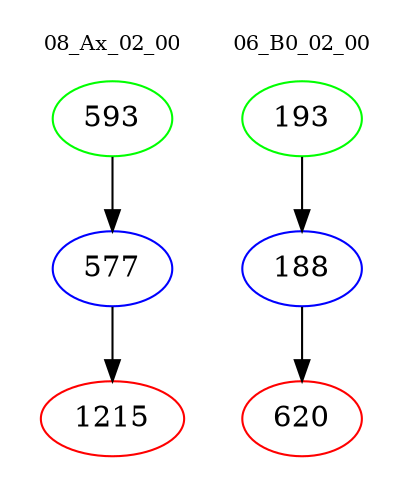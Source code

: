 digraph{
subgraph cluster_0 {
color = white
label = "08_Ax_02_00";
fontsize=10;
T0_593 [label="593", color="green"]
T0_593 -> T0_577 [color="black"]
T0_577 [label="577", color="blue"]
T0_577 -> T0_1215 [color="black"]
T0_1215 [label="1215", color="red"]
}
subgraph cluster_1 {
color = white
label = "06_B0_02_00";
fontsize=10;
T1_193 [label="193", color="green"]
T1_193 -> T1_188 [color="black"]
T1_188 [label="188", color="blue"]
T1_188 -> T1_620 [color="black"]
T1_620 [label="620", color="red"]
}
}
